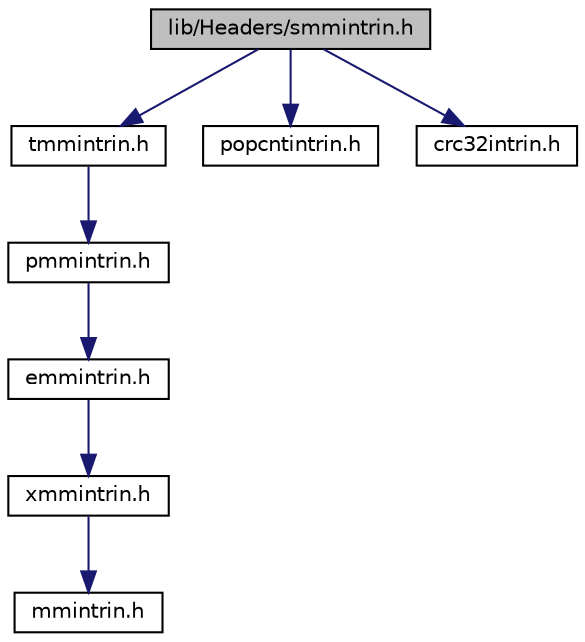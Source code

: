 digraph "lib/Headers/smmintrin.h"
{
 // LATEX_PDF_SIZE
  bgcolor="transparent";
  edge [fontname="Helvetica",fontsize="10",labelfontname="Helvetica",labelfontsize="10"];
  node [fontname="Helvetica",fontsize="10",shape=record];
  Node1 [label="lib/Headers/smmintrin.h",height=0.2,width=0.4,color="black", fillcolor="grey75", style="filled", fontcolor="black",tooltip=" "];
  Node1 -> Node2 [color="midnightblue",fontsize="10",style="solid",fontname="Helvetica"];
  Node2 [label="tmmintrin.h",height=0.2,width=0.4,color="black",URL="$tmmintrin_8h.html",tooltip=" "];
  Node2 -> Node3 [color="midnightblue",fontsize="10",style="solid",fontname="Helvetica"];
  Node3 [label="pmmintrin.h",height=0.2,width=0.4,color="black",URL="$pmmintrin_8h.html",tooltip=" "];
  Node3 -> Node4 [color="midnightblue",fontsize="10",style="solid",fontname="Helvetica"];
  Node4 [label="emmintrin.h",height=0.2,width=0.4,color="black",URL="$emmintrin_8h.html",tooltip=" "];
  Node4 -> Node5 [color="midnightblue",fontsize="10",style="solid",fontname="Helvetica"];
  Node5 [label="xmmintrin.h",height=0.2,width=0.4,color="black",URL="$xmmintrin_8h.html",tooltip=" "];
  Node5 -> Node6 [color="midnightblue",fontsize="10",style="solid",fontname="Helvetica"];
  Node6 [label="mmintrin.h",height=0.2,width=0.4,color="black",URL="$mmintrin_8h.html",tooltip=" "];
  Node1 -> Node7 [color="midnightblue",fontsize="10",style="solid",fontname="Helvetica"];
  Node7 [label="popcntintrin.h",height=0.2,width=0.4,color="black",URL="$popcntintrin_8h.html",tooltip=" "];
  Node1 -> Node8 [color="midnightblue",fontsize="10",style="solid",fontname="Helvetica"];
  Node8 [label="crc32intrin.h",height=0.2,width=0.4,color="black",URL="$crc32intrin_8h.html",tooltip=" "];
}

